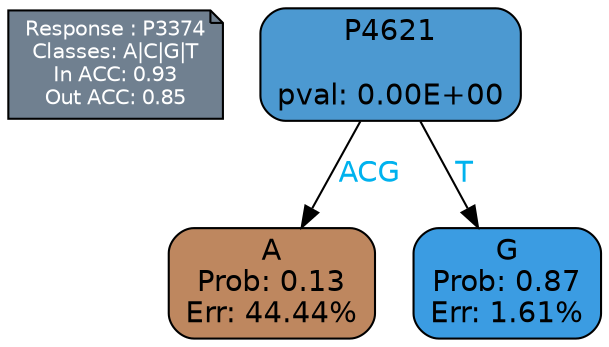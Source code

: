 digraph Tree {
node [shape=box, style="filled, rounded", color="black", fontname=helvetica] ;
graph [ranksep=equally, splines=polylines, bgcolor=transparent, dpi=600] ;
edge [fontname=helvetica] ;
LEGEND [label="Response : P3374
Classes: A|C|G|T
In ACC: 0.93
Out ACC: 0.85
",shape=note,align=left,style=filled,fillcolor="slategray",fontcolor="white",fontsize=10];1 [label="P4621

pval: 0.00E+00", fillcolor="#4c99d1"] ;
2 [label="A
Prob: 0.13
Err: 44.44%", fillcolor="#be875f"] ;
3 [label="G
Prob: 0.87
Err: 1.61%", fillcolor="#3b9ce2"] ;
1 -> 2 [label="ACG",fontcolor=deepskyblue2] ;
1 -> 3 [label="T",fontcolor=deepskyblue2] ;
{rank = same; 2;3;}{rank = same; LEGEND;1;}}